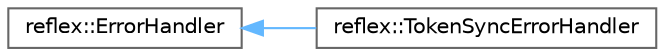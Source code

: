 digraph "Graphical Class Hierarchy"
{
 // LATEX_PDF_SIZE
  bgcolor="transparent";
  edge [fontname=Helvetica,fontsize=10,labelfontname=Helvetica,labelfontsize=10];
  node [fontname=Helvetica,fontsize=10,shape=box,height=0.2,width=0.4];
  rankdir="LR";
  Node0 [id="Node000000",label="reflex::ErrorHandler",height=0.2,width=0.4,color="grey40", fillcolor="white", style="filled",URL="$classreflex_1_1ErrorHandler.html",tooltip=" "];
  Node0 -> Node1 [id="edge76_Node000000_Node000001",dir="back",color="steelblue1",style="solid",tooltip=" "];
  Node1 [id="Node000001",label="reflex::TokenSyncErrorHandler",height=0.2,width=0.4,color="grey40", fillcolor="white", style="filled",URL="$classreflex_1_1TokenSyncErrorHandler.html",tooltip=" "];
}
